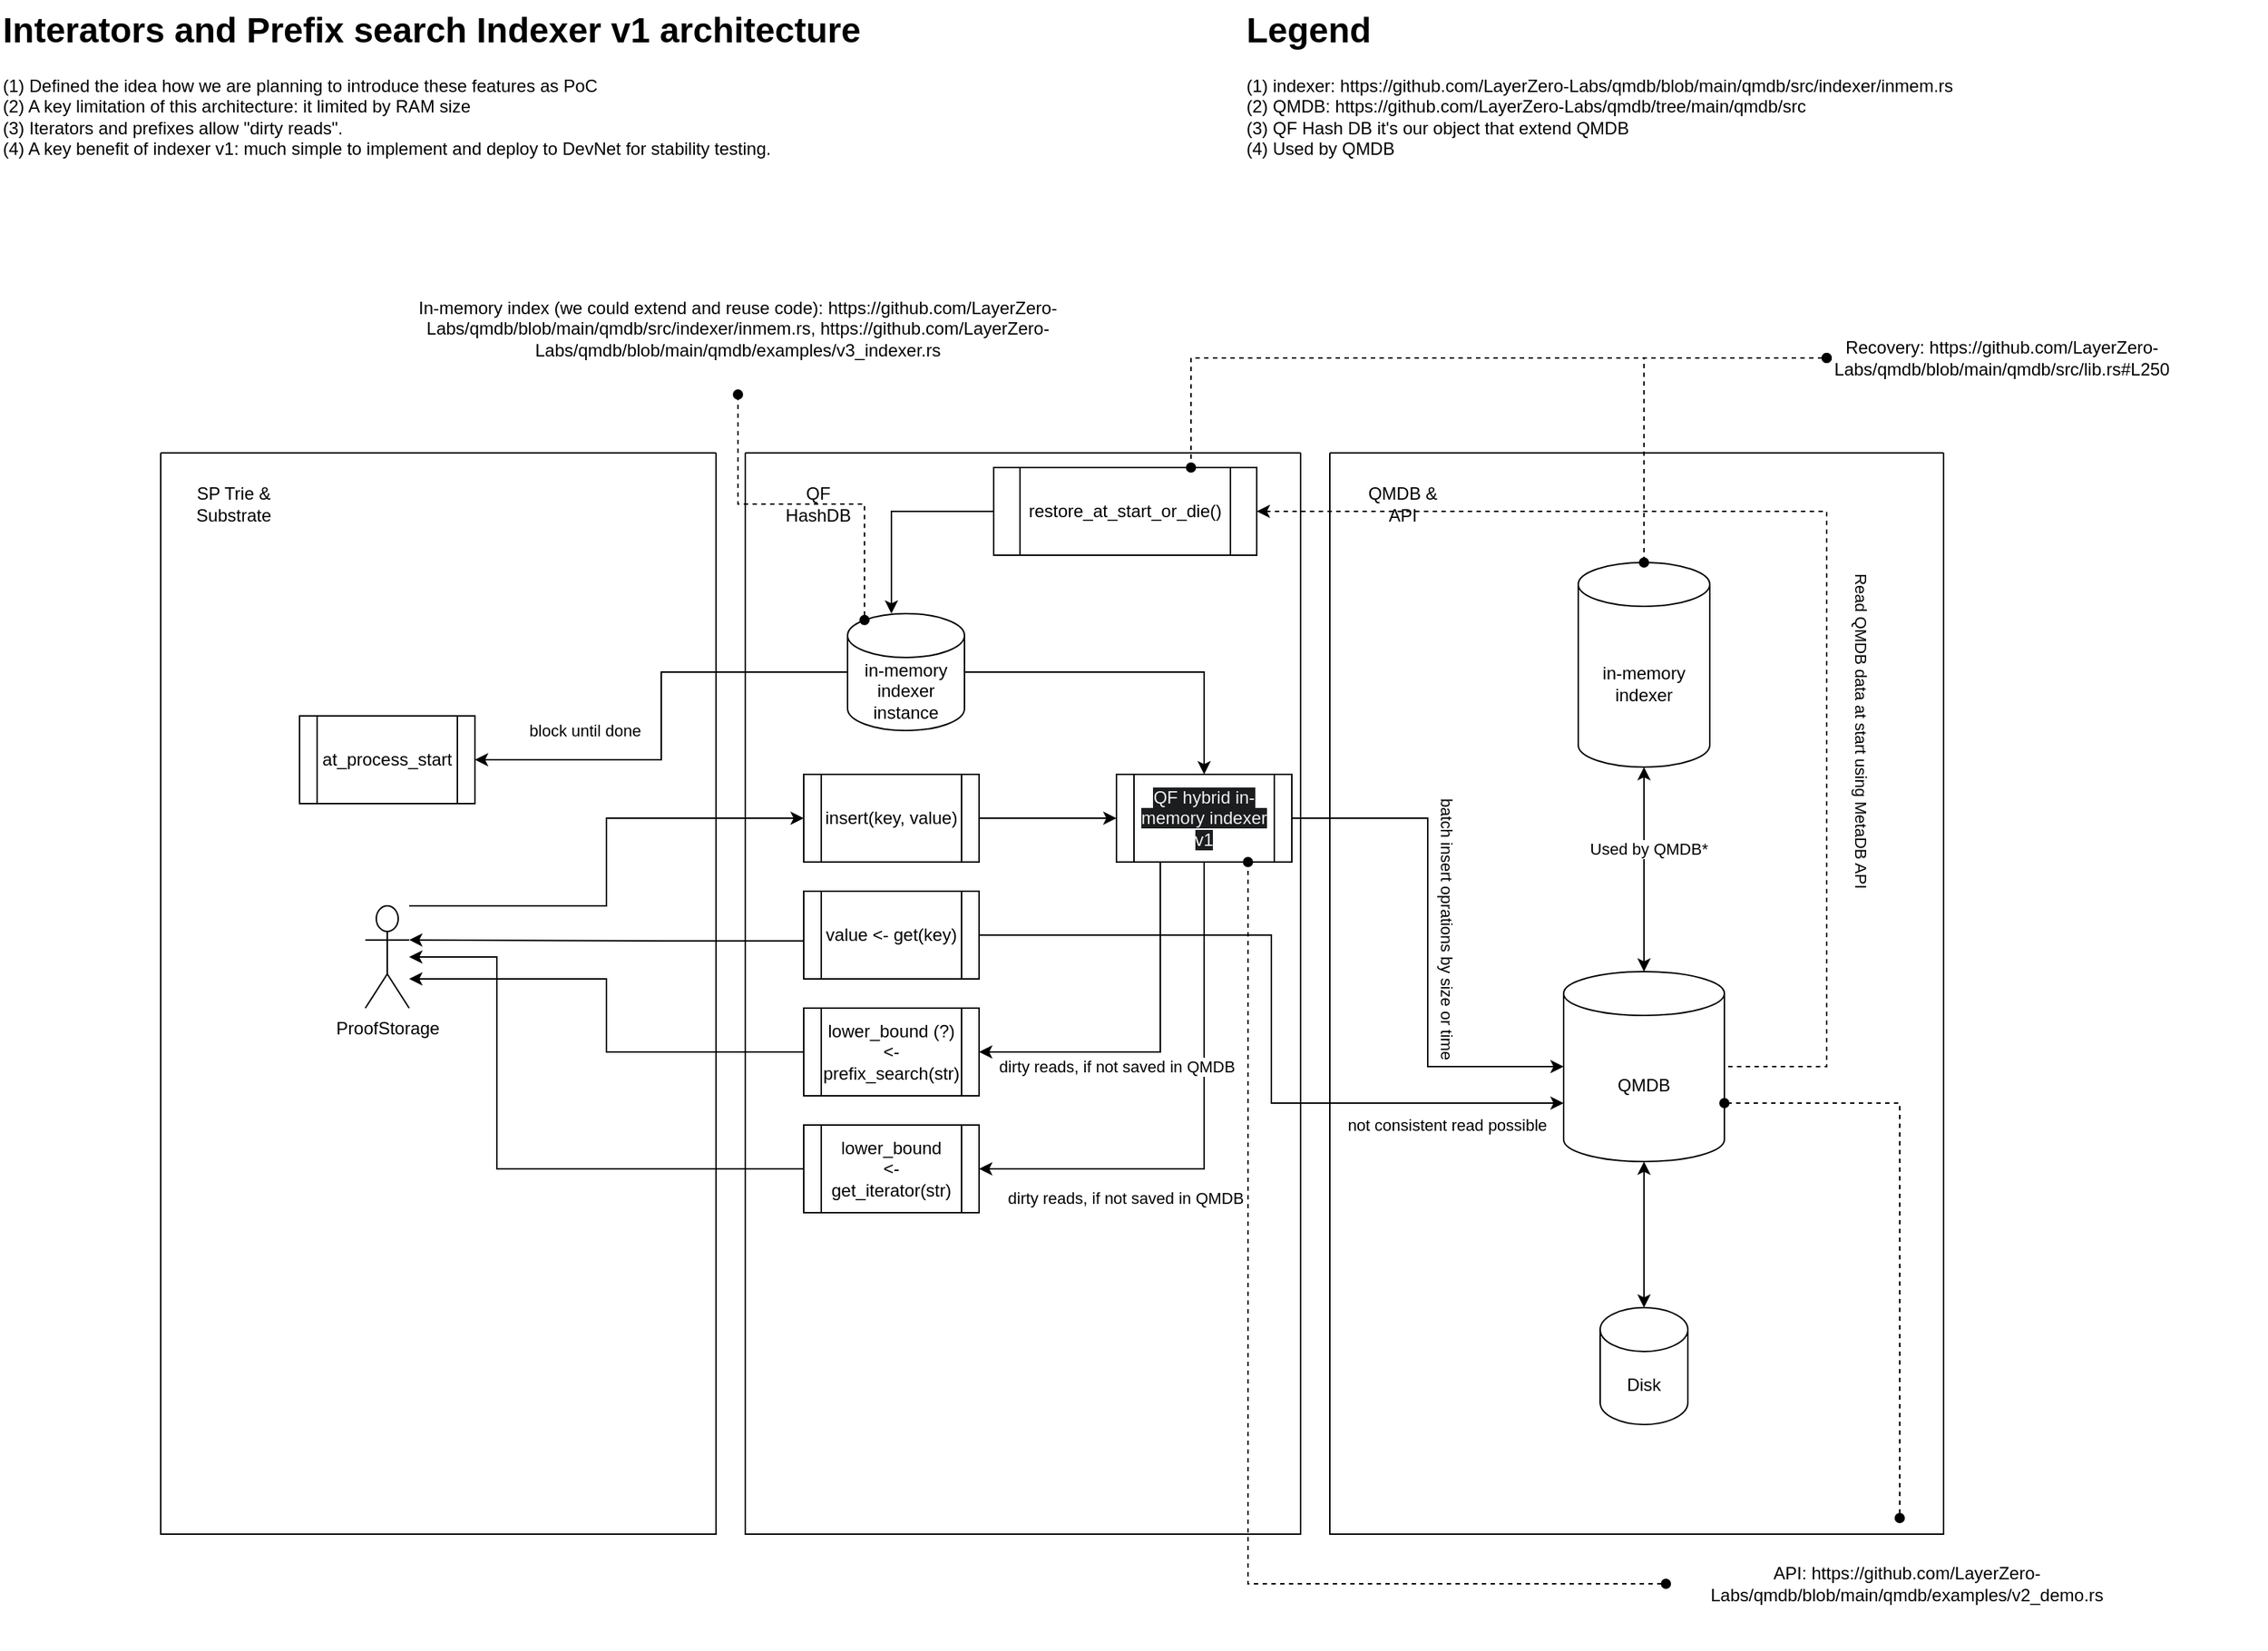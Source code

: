 <mxfile version="24.7.17">
  <diagram id="C5RBs43oDa-KdzZeNtuy" name="Page-1">
    <mxGraphModel dx="1578" dy="1188" grid="1" gridSize="10" guides="1" tooltips="1" connect="1" arrows="1" fold="1" page="1" pageScale="1" pageWidth="827" pageHeight="1169" math="0" shadow="0">
      <root>
        <mxCell id="WIyWlLk6GJQsqaUBKTNV-0" />
        <mxCell id="WIyWlLk6GJQsqaUBKTNV-1" parent="WIyWlLk6GJQsqaUBKTNV-0" />
        <mxCell id="oeGGP7yuaMlsALmMAgm1-2" value="&lt;h1 style=&quot;margin-top: 0px;&quot;&gt;Interators and Prefix search Indexer v1 architecture&lt;/h1&gt;&lt;p&gt;(1) Defined the idea how we are planning to introduce these features as PoC&lt;br&gt;&lt;span style=&quot;background-color: initial;&quot;&gt;(2) A key limitation of this architecture: it limited by RAM size&lt;br&gt;&lt;/span&gt;&lt;span style=&quot;background-color: initial;&quot;&gt;(3) Iterators and prefixes allow &quot;dirty reads&quot;.&lt;br&gt;(4) A key benefit of indexer v1: much simple to implement and deploy to DevNet for stability testing.&lt;/span&gt;&lt;/p&gt;" style="text;html=1;whiteSpace=wrap;overflow=hidden;rounded=0;" vertex="1" parent="WIyWlLk6GJQsqaUBKTNV-1">
          <mxGeometry x="40" y="40" width="760" height="120" as="geometry" />
        </mxCell>
        <mxCell id="oeGGP7yuaMlsALmMAgm1-4" value="&lt;h1 style=&quot;margin-top: 0px;&quot;&gt;Legend&lt;/h1&gt;&lt;p&gt;(1) indexer:&amp;nbsp;https://github.com/LayerZero-Labs/qmdb/blob/main/qmdb/src/indexer/inmem.rs&amp;nbsp;&lt;br&gt;(2) QMDB:&amp;nbsp;https://github.com/LayerZero-Labs/qmdb/tree/main/qmdb/src&lt;br&gt;(3) QF Hash DB it&#39;s our object that extend QMDB&amp;nbsp;&lt;br&gt;(4) Used by QMDB&lt;br&gt;&lt;/p&gt;" style="text;html=1;whiteSpace=wrap;overflow=hidden;rounded=0;" vertex="1" parent="WIyWlLk6GJQsqaUBKTNV-1">
          <mxGeometry x="891" y="40" width="700" height="120" as="geometry" />
        </mxCell>
        <mxCell id="oeGGP7yuaMlsALmMAgm1-28" style="edgeStyle=orthogonalEdgeStyle;rounded=0;orthogonalLoop=1;jettySize=auto;html=1;entryX=0;entryY=0.5;entryDx=0;entryDy=0;" edge="1" parent="WIyWlLk6GJQsqaUBKTNV-1" source="oeGGP7yuaMlsALmMAgm1-7" target="oeGGP7yuaMlsALmMAgm1-8">
          <mxGeometry relative="1" as="geometry">
            <Array as="points">
              <mxPoint x="455" y="660" />
              <mxPoint x="455" y="600" />
            </Array>
          </mxGeometry>
        </mxCell>
        <mxCell id="oeGGP7yuaMlsALmMAgm1-8" value="insert(key, value)" style="shape=process;whiteSpace=wrap;html=1;backgroundOutline=1;" vertex="1" parent="WIyWlLk6GJQsqaUBKTNV-1">
          <mxGeometry x="590" y="570" width="120" height="60" as="geometry" />
        </mxCell>
        <mxCell id="oeGGP7yuaMlsALmMAgm1-25" style="edgeStyle=orthogonalEdgeStyle;rounded=0;orthogonalLoop=1;jettySize=auto;html=1;entryX=0.5;entryY=1;entryDx=0;entryDy=0;startArrow=classic;startFill=1;endArrow=none;endFill=0;" edge="1" parent="WIyWlLk6GJQsqaUBKTNV-1" source="oeGGP7yuaMlsALmMAgm1-10" target="oeGGP7yuaMlsALmMAgm1-17">
          <mxGeometry relative="1" as="geometry" />
        </mxCell>
        <mxCell id="oeGGP7yuaMlsALmMAgm1-32" value="dirty reads, if not saved in QMDB" style="edgeLabel;html=1;align=center;verticalAlign=middle;resizable=0;points=[];" vertex="1" connectable="0" parent="oeGGP7yuaMlsALmMAgm1-25">
          <mxGeometry x="0.143" y="3" relative="1" as="geometry">
            <mxPoint x="-51" y="74" as="offset" />
          </mxGeometry>
        </mxCell>
        <mxCell id="oeGGP7yuaMlsALmMAgm1-27" style="edgeStyle=orthogonalEdgeStyle;rounded=0;orthogonalLoop=1;jettySize=auto;html=1;" edge="1" parent="WIyWlLk6GJQsqaUBKTNV-1" source="oeGGP7yuaMlsALmMAgm1-10" target="oeGGP7yuaMlsALmMAgm1-7">
          <mxGeometry relative="1" as="geometry">
            <Array as="points">
              <mxPoint x="380" y="840" />
              <mxPoint x="380" y="695" />
            </Array>
          </mxGeometry>
        </mxCell>
        <mxCell id="oeGGP7yuaMlsALmMAgm1-12" style="edgeStyle=orthogonalEdgeStyle;rounded=0;orthogonalLoop=1;jettySize=auto;html=1;entryX=0;entryY=0.5;entryDx=0;entryDy=0;" edge="1" parent="WIyWlLk6GJQsqaUBKTNV-1" source="oeGGP7yuaMlsALmMAgm1-8" target="oeGGP7yuaMlsALmMAgm1-17">
          <mxGeometry relative="1" as="geometry">
            <mxPoint x="840" y="600" as="targetPoint" />
          </mxGeometry>
        </mxCell>
        <mxCell id="oeGGP7yuaMlsALmMAgm1-14" style="edgeStyle=orthogonalEdgeStyle;rounded=0;orthogonalLoop=1;jettySize=auto;html=1;entryX=0;entryY=0.5;entryDx=0;entryDy=0;entryPerimeter=0;exitX=1;exitY=0.5;exitDx=0;exitDy=0;" edge="1" parent="WIyWlLk6GJQsqaUBKTNV-1" source="oeGGP7yuaMlsALmMAgm1-17" target="oeGGP7yuaMlsALmMAgm1-0">
          <mxGeometry relative="1" as="geometry">
            <mxPoint x="930" y="600.048" as="sourcePoint" />
          </mxGeometry>
        </mxCell>
        <mxCell id="oeGGP7yuaMlsALmMAgm1-15" value="batch insert oprations by size or time" style="edgeLabel;html=1;align=center;verticalAlign=middle;resizable=0;points=[];rotation=90;" vertex="1" connectable="0" parent="oeGGP7yuaMlsALmMAgm1-14">
          <mxGeometry x="0.095" y="-2" relative="1" as="geometry">
            <mxPoint x="15" y="-27" as="offset" />
          </mxGeometry>
        </mxCell>
        <mxCell id="oeGGP7yuaMlsALmMAgm1-18" style="edgeStyle=orthogonalEdgeStyle;rounded=0;orthogonalLoop=1;jettySize=auto;html=1;entryX=0.5;entryY=0;entryDx=0;entryDy=0;" edge="1" parent="WIyWlLk6GJQsqaUBKTNV-1" source="oeGGP7yuaMlsALmMAgm1-16" target="oeGGP7yuaMlsALmMAgm1-17">
          <mxGeometry relative="1" as="geometry" />
        </mxCell>
        <mxCell id="oeGGP7yuaMlsALmMAgm1-20" style="edgeStyle=orthogonalEdgeStyle;rounded=0;orthogonalLoop=1;jettySize=auto;html=1;startArrow=classic;startFill=1;endArrow=none;endFill=0;entryX=0;entryY=0.5;entryDx=0;entryDy=0;" edge="1" parent="WIyWlLk6GJQsqaUBKTNV-1" source="oeGGP7yuaMlsALmMAgm1-16" target="oeGGP7yuaMlsALmMAgm1-19">
          <mxGeometry relative="1" as="geometry">
            <mxPoint x="1050" y="480" as="targetPoint" />
            <Array as="points">
              <mxPoint x="650" y="390" />
            </Array>
          </mxGeometry>
        </mxCell>
        <mxCell id="oeGGP7yuaMlsALmMAgm1-44" value="block until done" style="edgeLabel;html=1;align=center;verticalAlign=middle;resizable=0;points=[];rotation=0;" vertex="1" connectable="0" parent="oeGGP7yuaMlsALmMAgm1-20">
          <mxGeometry x="0.314" y="-1" relative="1" as="geometry">
            <mxPoint x="-232" y="149" as="offset" />
          </mxGeometry>
        </mxCell>
        <mxCell id="oeGGP7yuaMlsALmMAgm1-47" style="edgeStyle=orthogonalEdgeStyle;rounded=0;orthogonalLoop=1;jettySize=auto;html=1;entryX=1;entryY=0.5;entryDx=0;entryDy=0;" edge="1" parent="WIyWlLk6GJQsqaUBKTNV-1" source="oeGGP7yuaMlsALmMAgm1-16" target="oeGGP7yuaMlsALmMAgm1-45">
          <mxGeometry relative="1" as="geometry" />
        </mxCell>
        <mxCell id="oeGGP7yuaMlsALmMAgm1-16" value="in-memory indexer instance" style="shape=cylinder3;whiteSpace=wrap;html=1;boundedLbl=1;backgroundOutline=1;size=15;" vertex="1" parent="WIyWlLk6GJQsqaUBKTNV-1">
          <mxGeometry x="620" y="460" width="80" height="80" as="geometry" />
        </mxCell>
        <mxCell id="oeGGP7yuaMlsALmMAgm1-17" value="&lt;meta charset=&quot;utf-8&quot;&gt;&lt;span style=&quot;color: rgb(240, 240, 240); font-family: Helvetica; font-size: 12px; font-style: normal; font-variant-ligatures: normal; font-variant-caps: normal; font-weight: 400; letter-spacing: normal; orphans: 2; text-align: center; text-indent: 0px; text-transform: none; widows: 2; word-spacing: 0px; -webkit-text-stroke-width: 0px; white-space: normal; background-color: rgb(27, 29, 30); text-decoration-thickness: initial; text-decoration-style: initial; text-decoration-color: initial; display: inline !important; float: none;&quot;&gt;QF hybrid in-memory indexer v1&lt;/span&gt;" style="shape=process;whiteSpace=wrap;html=1;backgroundOutline=1;" vertex="1" parent="WIyWlLk6GJQsqaUBKTNV-1">
          <mxGeometry x="804" y="570" width="120" height="60" as="geometry" />
        </mxCell>
        <mxCell id="oeGGP7yuaMlsALmMAgm1-19" value="restore_at_start_or_die()" style="shape=process;whiteSpace=wrap;html=1;backgroundOutline=1;" vertex="1" parent="WIyWlLk6GJQsqaUBKTNV-1">
          <mxGeometry x="720" y="360" width="180" height="60" as="geometry" />
        </mxCell>
        <mxCell id="oeGGP7yuaMlsALmMAgm1-21" style="edgeStyle=orthogonalEdgeStyle;rounded=0;orthogonalLoop=1;jettySize=auto;html=1;entryX=1;entryY=0.5;entryDx=0;entryDy=0;entryPerimeter=0;dashed=1;startArrow=classic;startFill=1;endArrow=none;endFill=0;exitX=1;exitY=0.5;exitDx=0;exitDy=0;" edge="1" parent="WIyWlLk6GJQsqaUBKTNV-1" source="oeGGP7yuaMlsALmMAgm1-19" target="oeGGP7yuaMlsALmMAgm1-0">
          <mxGeometry relative="1" as="geometry">
            <mxPoint x="1170" y="480" as="sourcePoint" />
            <Array as="points">
              <mxPoint x="1290" y="390" />
              <mxPoint x="1290" y="770" />
            </Array>
          </mxGeometry>
        </mxCell>
        <mxCell id="oeGGP7yuaMlsALmMAgm1-37" value="Read QMDB data at start using MetaDB API" style="edgeLabel;html=1;align=center;verticalAlign=middle;resizable=0;points=[];rotation=90;" vertex="1" connectable="0" parent="oeGGP7yuaMlsALmMAgm1-21">
          <mxGeometry x="-0.101" y="4" relative="1" as="geometry">
            <mxPoint x="36" y="154" as="offset" />
          </mxGeometry>
        </mxCell>
        <mxCell id="oeGGP7yuaMlsALmMAgm1-24" style="edgeStyle=orthogonalEdgeStyle;rounded=0;orthogonalLoop=1;jettySize=auto;html=1;entryX=0.25;entryY=1;entryDx=0;entryDy=0;startArrow=classic;startFill=1;endArrow=none;endFill=0;" edge="1" parent="WIyWlLk6GJQsqaUBKTNV-1" source="oeGGP7yuaMlsALmMAgm1-23" target="oeGGP7yuaMlsALmMAgm1-17">
          <mxGeometry relative="1" as="geometry" />
        </mxCell>
        <mxCell id="oeGGP7yuaMlsALmMAgm1-31" value="dirty reads, if not saved in QMDB" style="edgeLabel;html=1;align=center;verticalAlign=middle;resizable=0;points=[];rotation=0;" vertex="1" connectable="0" parent="oeGGP7yuaMlsALmMAgm1-24">
          <mxGeometry x="0.118" relative="1" as="geometry">
            <mxPoint x="-30" y="28" as="offset" />
          </mxGeometry>
        </mxCell>
        <mxCell id="oeGGP7yuaMlsALmMAgm1-26" style="edgeStyle=orthogonalEdgeStyle;rounded=0;orthogonalLoop=1;jettySize=auto;html=1;" edge="1" parent="WIyWlLk6GJQsqaUBKTNV-1" source="oeGGP7yuaMlsALmMAgm1-23" target="oeGGP7yuaMlsALmMAgm1-7">
          <mxGeometry relative="1" as="geometry">
            <Array as="points">
              <mxPoint x="455" y="760" />
              <mxPoint x="455" y="710" />
            </Array>
          </mxGeometry>
        </mxCell>
        <mxCell id="oeGGP7yuaMlsALmMAgm1-29" style="edgeStyle=orthogonalEdgeStyle;rounded=0;orthogonalLoop=1;jettySize=auto;html=1;entryX=1;entryY=0.333;entryDx=0;entryDy=0;entryPerimeter=0;" edge="1" parent="WIyWlLk6GJQsqaUBKTNV-1" source="oeGGP7yuaMlsALmMAgm1-9" target="oeGGP7yuaMlsALmMAgm1-7">
          <mxGeometry relative="1" as="geometry">
            <Array as="points">
              <mxPoint x="500" y="684" />
              <mxPoint x="500" y="684" />
            </Array>
          </mxGeometry>
        </mxCell>
        <mxCell id="oeGGP7yuaMlsALmMAgm1-33" style="edgeStyle=orthogonalEdgeStyle;rounded=0;orthogonalLoop=1;jettySize=auto;html=1;entryX=0;entryY=0;entryDx=0;entryDy=90;entryPerimeter=0;" edge="1" parent="WIyWlLk6GJQsqaUBKTNV-1" source="oeGGP7yuaMlsALmMAgm1-9" target="oeGGP7yuaMlsALmMAgm1-0">
          <mxGeometry relative="1" as="geometry" />
        </mxCell>
        <mxCell id="oeGGP7yuaMlsALmMAgm1-34" value="not consistent&amp;nbsp;read possible" style="edgeLabel;html=1;align=center;verticalAlign=middle;resizable=0;points=[];rotation=0;" vertex="1" connectable="0" parent="oeGGP7yuaMlsALmMAgm1-33">
          <mxGeometry x="-0.783" relative="1" as="geometry">
            <mxPoint x="264" y="130" as="offset" />
          </mxGeometry>
        </mxCell>
        <mxCell id="oeGGP7yuaMlsALmMAgm1-38" value="" style="swimlane;startSize=0;" vertex="1" parent="WIyWlLk6GJQsqaUBKTNV-1">
          <mxGeometry x="950" y="350" width="420" height="740" as="geometry" />
        </mxCell>
        <mxCell id="oeGGP7yuaMlsALmMAgm1-39" value="QMDB &amp;amp; API" style="text;html=1;align=center;verticalAlign=middle;whiteSpace=wrap;rounded=0;" vertex="1" parent="oeGGP7yuaMlsALmMAgm1-38">
          <mxGeometry x="20" y="20" width="60" height="30" as="geometry" />
        </mxCell>
        <mxCell id="oeGGP7yuaMlsALmMAgm1-1" value="in-memory indexer" style="shape=cylinder3;whiteSpace=wrap;html=1;boundedLbl=1;backgroundOutline=1;size=15;" vertex="1" parent="oeGGP7yuaMlsALmMAgm1-38">
          <mxGeometry x="170" y="75" width="90" height="140" as="geometry" />
        </mxCell>
        <mxCell id="oeGGP7yuaMlsALmMAgm1-0" value="QMDB" style="shape=cylinder3;whiteSpace=wrap;html=1;boundedLbl=1;backgroundOutline=1;size=15;" vertex="1" parent="oeGGP7yuaMlsALmMAgm1-38">
          <mxGeometry x="160" y="355" width="110" height="130" as="geometry" />
        </mxCell>
        <mxCell id="oeGGP7yuaMlsALmMAgm1-5" style="edgeStyle=orthogonalEdgeStyle;rounded=0;orthogonalLoop=1;jettySize=auto;html=1;startArrow=classic;startFill=1;" edge="1" parent="oeGGP7yuaMlsALmMAgm1-38" source="oeGGP7yuaMlsALmMAgm1-1" target="oeGGP7yuaMlsALmMAgm1-0">
          <mxGeometry relative="1" as="geometry" />
        </mxCell>
        <mxCell id="oeGGP7yuaMlsALmMAgm1-6" value="Used by QMDB*" style="edgeLabel;html=1;align=center;verticalAlign=middle;resizable=0;points=[];" vertex="1" connectable="0" parent="oeGGP7yuaMlsALmMAgm1-5">
          <mxGeometry x="-0.2" y="3" relative="1" as="geometry">
            <mxPoint as="offset" />
          </mxGeometry>
        </mxCell>
        <mxCell id="oeGGP7yuaMlsALmMAgm1-35" value="Disk" style="shape=cylinder3;whiteSpace=wrap;html=1;boundedLbl=1;backgroundOutline=1;size=15;" vertex="1" parent="oeGGP7yuaMlsALmMAgm1-38">
          <mxGeometry x="185" y="585" width="60" height="80" as="geometry" />
        </mxCell>
        <mxCell id="oeGGP7yuaMlsALmMAgm1-36" style="edgeStyle=orthogonalEdgeStyle;rounded=0;orthogonalLoop=1;jettySize=auto;html=1;entryX=0.5;entryY=0;entryDx=0;entryDy=0;entryPerimeter=0;startArrow=classic;startFill=1;" edge="1" parent="oeGGP7yuaMlsALmMAgm1-38" source="oeGGP7yuaMlsALmMAgm1-0" target="oeGGP7yuaMlsALmMAgm1-35">
          <mxGeometry relative="1" as="geometry" />
        </mxCell>
        <mxCell id="oeGGP7yuaMlsALmMAgm1-40" value="" style="swimlane;startSize=0;" vertex="1" parent="WIyWlLk6GJQsqaUBKTNV-1">
          <mxGeometry x="550" y="350" width="380" height="740" as="geometry" />
        </mxCell>
        <mxCell id="oeGGP7yuaMlsALmMAgm1-41" value="QF HashDB" style="text;html=1;align=center;verticalAlign=middle;whiteSpace=wrap;rounded=0;" vertex="1" parent="oeGGP7yuaMlsALmMAgm1-40">
          <mxGeometry x="20" y="20" width="60" height="30" as="geometry" />
        </mxCell>
        <mxCell id="oeGGP7yuaMlsALmMAgm1-9" value="value &amp;lt;- get(key)" style="shape=process;whiteSpace=wrap;html=1;backgroundOutline=1;" vertex="1" parent="oeGGP7yuaMlsALmMAgm1-40">
          <mxGeometry x="40" y="300" width="120" height="60" as="geometry" />
        </mxCell>
        <mxCell id="oeGGP7yuaMlsALmMAgm1-23" value="lower_bound (?) &amp;lt;-prefix_search(str)" style="shape=process;whiteSpace=wrap;html=1;backgroundOutline=1;" vertex="1" parent="oeGGP7yuaMlsALmMAgm1-40">
          <mxGeometry x="40" y="380" width="120" height="60" as="geometry" />
        </mxCell>
        <mxCell id="oeGGP7yuaMlsALmMAgm1-10" value="lower_bound &lt;br&gt;&amp;lt;- get_iterator(str)" style="shape=process;whiteSpace=wrap;html=1;backgroundOutline=1;" vertex="1" parent="oeGGP7yuaMlsALmMAgm1-40">
          <mxGeometry x="40" y="460" width="120" height="60" as="geometry" />
        </mxCell>
        <mxCell id="oeGGP7yuaMlsALmMAgm1-42" value="" style="swimlane;startSize=0;" vertex="1" parent="WIyWlLk6GJQsqaUBKTNV-1">
          <mxGeometry x="150" y="350" width="380" height="740" as="geometry" />
        </mxCell>
        <mxCell id="oeGGP7yuaMlsALmMAgm1-43" value="SP Trie &amp;amp; Substrate" style="text;html=1;align=center;verticalAlign=middle;whiteSpace=wrap;rounded=0;" vertex="1" parent="oeGGP7yuaMlsALmMAgm1-42">
          <mxGeometry x="20" y="20" width="60" height="30" as="geometry" />
        </mxCell>
        <mxCell id="oeGGP7yuaMlsALmMAgm1-7" value="ProofStorage" style="shape=umlActor;verticalLabelPosition=bottom;verticalAlign=top;html=1;outlineConnect=0;" vertex="1" parent="oeGGP7yuaMlsALmMAgm1-42">
          <mxGeometry x="140" y="310" width="30" height="70" as="geometry" />
        </mxCell>
        <mxCell id="oeGGP7yuaMlsALmMAgm1-45" value="at_process_start" style="shape=process;whiteSpace=wrap;html=1;backgroundOutline=1;" vertex="1" parent="oeGGP7yuaMlsALmMAgm1-42">
          <mxGeometry x="95" y="180" width="120" height="60" as="geometry" />
        </mxCell>
        <mxCell id="oeGGP7yuaMlsALmMAgm1-50" style="edgeStyle=orthogonalEdgeStyle;rounded=0;orthogonalLoop=1;jettySize=auto;html=1;dashed=1;startArrow=oval;startFill=1;endArrow=oval;endFill=1;" edge="1" parent="WIyWlLk6GJQsqaUBKTNV-1" source="oeGGP7yuaMlsALmMAgm1-49" target="oeGGP7yuaMlsALmMAgm1-1">
          <mxGeometry relative="1" as="geometry" />
        </mxCell>
        <mxCell id="oeGGP7yuaMlsALmMAgm1-49" value="Recovery:&amp;nbsp;https://github.com/LayerZero-Labs/qmdb/blob/main/qmdb/src/lib.rs#L250" style="text;html=1;align=center;verticalAlign=middle;whiteSpace=wrap;rounded=0;" vertex="1" parent="WIyWlLk6GJQsqaUBKTNV-1">
          <mxGeometry x="1290" y="240" width="240" height="90" as="geometry" />
        </mxCell>
        <mxCell id="oeGGP7yuaMlsALmMAgm1-51" value="In-memory index (we could extend and reuse code):&amp;nbsp;https://github.com/LayerZero-Labs/qmdb/blob/main/qmdb/src/indexer/inmem.rs,&amp;nbsp;https://github.com/LayerZero-Labs/qmdb/blob/main/qmdb/examples/v3_indexer.rs" style="text;html=1;align=center;verticalAlign=middle;whiteSpace=wrap;rounded=0;" vertex="1" parent="WIyWlLk6GJQsqaUBKTNV-1">
          <mxGeometry x="310" y="220" width="470" height="90" as="geometry" />
        </mxCell>
        <mxCell id="oeGGP7yuaMlsALmMAgm1-52" style="edgeStyle=orthogonalEdgeStyle;rounded=0;orthogonalLoop=1;jettySize=auto;html=1;dashed=1;startArrow=oval;startFill=1;endArrow=oval;endFill=1;entryX=0.75;entryY=0;entryDx=0;entryDy=0;exitX=0;exitY=0.5;exitDx=0;exitDy=0;" edge="1" parent="WIyWlLk6GJQsqaUBKTNV-1" source="oeGGP7yuaMlsALmMAgm1-49" target="oeGGP7yuaMlsALmMAgm1-19">
          <mxGeometry relative="1" as="geometry">
            <mxPoint x="1300" y="295" as="sourcePoint" />
            <mxPoint x="1175" y="435" as="targetPoint" />
          </mxGeometry>
        </mxCell>
        <mxCell id="oeGGP7yuaMlsALmMAgm1-53" style="edgeStyle=orthogonalEdgeStyle;rounded=0;orthogonalLoop=1;jettySize=auto;html=1;dashed=1;startArrow=oval;startFill=1;endArrow=oval;endFill=1;entryX=0.5;entryY=1;entryDx=0;entryDy=0;exitX=0.145;exitY=0;exitDx=0;exitDy=4.35;exitPerimeter=0;" edge="1" parent="WIyWlLk6GJQsqaUBKTNV-1" source="oeGGP7yuaMlsALmMAgm1-16" target="oeGGP7yuaMlsALmMAgm1-51">
          <mxGeometry relative="1" as="geometry">
            <mxPoint x="1300" y="295" as="sourcePoint" />
            <mxPoint x="865" y="370" as="targetPoint" />
          </mxGeometry>
        </mxCell>
        <mxCell id="oeGGP7yuaMlsALmMAgm1-54" value="API:&amp;nbsp;https://github.com/LayerZero-Labs/qmdb/blob/main/qmdb/examples/v2_demo.rs" style="text;html=1;align=center;verticalAlign=middle;whiteSpace=wrap;rounded=0;" vertex="1" parent="WIyWlLk6GJQsqaUBKTNV-1">
          <mxGeometry x="1180" y="1079" width="330" height="90" as="geometry" />
        </mxCell>
        <mxCell id="oeGGP7yuaMlsALmMAgm1-55" style="edgeStyle=orthogonalEdgeStyle;rounded=0;orthogonalLoop=1;jettySize=auto;html=1;entryX=1;entryY=0;entryDx=0;entryDy=90;entryPerimeter=0;dashed=1;startArrow=oval;startFill=1;endArrow=oval;endFill=1;" edge="1" parent="WIyWlLk6GJQsqaUBKTNV-1" source="oeGGP7yuaMlsALmMAgm1-54" target="oeGGP7yuaMlsALmMAgm1-0">
          <mxGeometry relative="1" as="geometry">
            <Array as="points">
              <mxPoint x="1340" y="795" />
            </Array>
          </mxGeometry>
        </mxCell>
        <mxCell id="oeGGP7yuaMlsALmMAgm1-56" style="edgeStyle=orthogonalEdgeStyle;rounded=0;orthogonalLoop=1;jettySize=auto;html=1;dashed=1;startArrow=oval;startFill=1;endArrow=oval;endFill=1;exitX=0;exitY=0.5;exitDx=0;exitDy=0;entryX=0.75;entryY=1;entryDx=0;entryDy=0;" edge="1" parent="WIyWlLk6GJQsqaUBKTNV-1" source="oeGGP7yuaMlsALmMAgm1-54" target="oeGGP7yuaMlsALmMAgm1-17">
          <mxGeometry relative="1" as="geometry">
            <mxPoint x="1350" y="1089" as="sourcePoint" />
            <mxPoint x="870" y="640" as="targetPoint" />
            <Array as="points">
              <mxPoint x="894" y="1124" />
            </Array>
          </mxGeometry>
        </mxCell>
      </root>
    </mxGraphModel>
  </diagram>
</mxfile>
